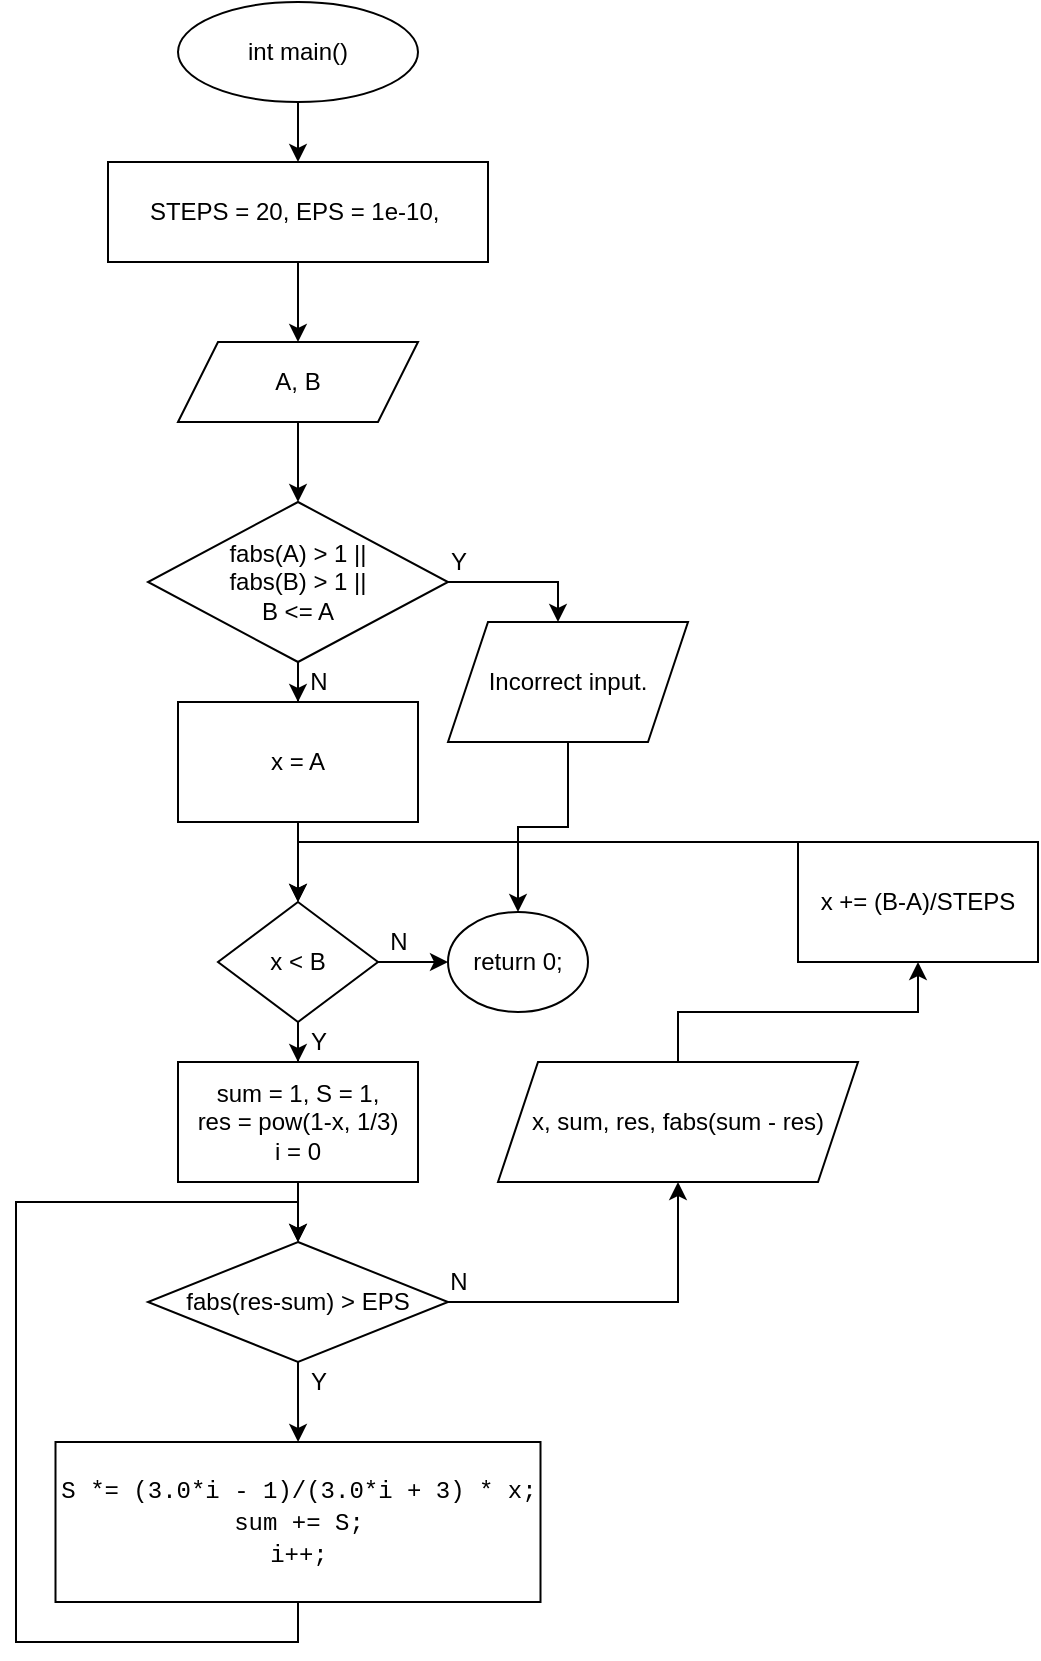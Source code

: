 <mxfile version="15.1.3" type="device"><diagram id="m1_90jmqKnKd81vlt2D3" name="Страница 1"><mxGraphModel dx="868" dy="510" grid="1" gridSize="10" guides="1" tooltips="1" connect="1" arrows="1" fold="1" page="1" pageScale="1" pageWidth="1654" pageHeight="2336" math="0" shadow="0"><root><mxCell id="0"/><mxCell id="1" parent="0"/><mxCell id="dfj_TQLhZvd4HPPK4ZAZ-3" style="edgeStyle=orthogonalEdgeStyle;rounded=0;orthogonalLoop=1;jettySize=auto;html=1;exitX=0.5;exitY=1;exitDx=0;exitDy=0;entryX=0.5;entryY=0;entryDx=0;entryDy=0;" edge="1" parent="1" source="dfj_TQLhZvd4HPPK4ZAZ-1" target="dfj_TQLhZvd4HPPK4ZAZ-2"><mxGeometry relative="1" as="geometry"><mxPoint x="230" y="120" as="targetPoint"/></mxGeometry></mxCell><mxCell id="dfj_TQLhZvd4HPPK4ZAZ-1" value="int main()" style="ellipse;whiteSpace=wrap;html=1;" vertex="1" parent="1"><mxGeometry x="170" y="20" width="120" height="50" as="geometry"/></mxCell><mxCell id="dfj_TQLhZvd4HPPK4ZAZ-4" style="edgeStyle=orthogonalEdgeStyle;rounded=0;orthogonalLoop=1;jettySize=auto;html=1;exitX=0.5;exitY=1;exitDx=0;exitDy=0;" edge="1" parent="1" source="dfj_TQLhZvd4HPPK4ZAZ-2" target="dfj_TQLhZvd4HPPK4ZAZ-5"><mxGeometry relative="1" as="geometry"><mxPoint x="230" y="200" as="targetPoint"/></mxGeometry></mxCell><mxCell id="dfj_TQLhZvd4HPPK4ZAZ-2" value="STEPS = 20, EPS = 1e-10,&amp;nbsp;" style="rounded=0;whiteSpace=wrap;html=1;" vertex="1" parent="1"><mxGeometry x="135" y="100" width="190" height="50" as="geometry"/></mxCell><mxCell id="dfj_TQLhZvd4HPPK4ZAZ-6" style="edgeStyle=orthogonalEdgeStyle;rounded=0;orthogonalLoop=1;jettySize=auto;html=1;exitX=0.5;exitY=1;exitDx=0;exitDy=0;" edge="1" parent="1" source="dfj_TQLhZvd4HPPK4ZAZ-5" target="dfj_TQLhZvd4HPPK4ZAZ-7"><mxGeometry relative="1" as="geometry"><mxPoint x="230" y="260" as="targetPoint"/></mxGeometry></mxCell><mxCell id="dfj_TQLhZvd4HPPK4ZAZ-5" value="A, B" style="shape=parallelogram;perimeter=parallelogramPerimeter;whiteSpace=wrap;html=1;fixedSize=1;" vertex="1" parent="1"><mxGeometry x="170" y="190" width="120" height="40" as="geometry"/></mxCell><mxCell id="dfj_TQLhZvd4HPPK4ZAZ-9" style="edgeStyle=orthogonalEdgeStyle;rounded=0;orthogonalLoop=1;jettySize=auto;html=1;exitX=0.5;exitY=1;exitDx=0;exitDy=0;" edge="1" parent="1" source="dfj_TQLhZvd4HPPK4ZAZ-7" target="dfj_TQLhZvd4HPPK4ZAZ-10"><mxGeometry relative="1" as="geometry"><mxPoint x="230" y="380" as="targetPoint"/></mxGeometry></mxCell><mxCell id="dfj_TQLhZvd4HPPK4ZAZ-30" style="edgeStyle=orthogonalEdgeStyle;rounded=0;orthogonalLoop=1;jettySize=auto;html=1;exitX=1;exitY=0.5;exitDx=0;exitDy=0;" edge="1" parent="1" source="dfj_TQLhZvd4HPPK4ZAZ-7" target="dfj_TQLhZvd4HPPK4ZAZ-31"><mxGeometry relative="1" as="geometry"><mxPoint x="360" y="350" as="targetPoint"/><Array as="points"><mxPoint x="360" y="310"/></Array></mxGeometry></mxCell><mxCell id="dfj_TQLhZvd4HPPK4ZAZ-7" value="fabs(A) &amp;gt; 1 ||&lt;br&gt;fabs(B) &amp;gt; 1 ||&lt;br&gt;B &amp;lt;= A" style="rhombus;whiteSpace=wrap;html=1;" vertex="1" parent="1"><mxGeometry x="155" y="270" width="150" height="80" as="geometry"/></mxCell><mxCell id="dfj_TQLhZvd4HPPK4ZAZ-11" style="edgeStyle=orthogonalEdgeStyle;rounded=0;orthogonalLoop=1;jettySize=auto;html=1;exitX=0.5;exitY=1;exitDx=0;exitDy=0;" edge="1" parent="1" source="dfj_TQLhZvd4HPPK4ZAZ-10" target="dfj_TQLhZvd4HPPK4ZAZ-12"><mxGeometry relative="1" as="geometry"><mxPoint x="230" y="470" as="targetPoint"/></mxGeometry></mxCell><mxCell id="dfj_TQLhZvd4HPPK4ZAZ-10" value="x = A" style="rounded=0;whiteSpace=wrap;html=1;" vertex="1" parent="1"><mxGeometry x="170" y="370" width="120" height="60" as="geometry"/></mxCell><mxCell id="dfj_TQLhZvd4HPPK4ZAZ-13" style="edgeStyle=orthogonalEdgeStyle;rounded=0;orthogonalLoop=1;jettySize=auto;html=1;exitX=0.5;exitY=1;exitDx=0;exitDy=0;" edge="1" parent="1" source="dfj_TQLhZvd4HPPK4ZAZ-12" target="dfj_TQLhZvd4HPPK4ZAZ-14"><mxGeometry relative="1" as="geometry"><mxPoint x="230" y="570" as="targetPoint"/></mxGeometry></mxCell><mxCell id="dfj_TQLhZvd4HPPK4ZAZ-27" style="edgeStyle=orthogonalEdgeStyle;rounded=0;orthogonalLoop=1;jettySize=auto;html=1;exitX=1;exitY=0.5;exitDx=0;exitDy=0;" edge="1" parent="1" source="dfj_TQLhZvd4HPPK4ZAZ-12" target="dfj_TQLhZvd4HPPK4ZAZ-28"><mxGeometry relative="1" as="geometry"><mxPoint x="300" y="500" as="targetPoint"/></mxGeometry></mxCell><mxCell id="dfj_TQLhZvd4HPPK4ZAZ-12" value="x &amp;lt; B" style="rhombus;whiteSpace=wrap;html=1;" vertex="1" parent="1"><mxGeometry x="190" y="470" width="80" height="60" as="geometry"/></mxCell><mxCell id="dfj_TQLhZvd4HPPK4ZAZ-15" style="edgeStyle=orthogonalEdgeStyle;rounded=0;orthogonalLoop=1;jettySize=auto;html=1;exitX=0.5;exitY=1;exitDx=0;exitDy=0;" edge="1" parent="1" source="dfj_TQLhZvd4HPPK4ZAZ-14" target="dfj_TQLhZvd4HPPK4ZAZ-16"><mxGeometry relative="1" as="geometry"><mxPoint x="230" y="640" as="targetPoint"/></mxGeometry></mxCell><mxCell id="dfj_TQLhZvd4HPPK4ZAZ-14" value="sum = 1, S = 1,&lt;br&gt;res = pow(1-x, 1/3)&lt;br&gt;i = 0" style="rounded=0;whiteSpace=wrap;html=1;" vertex="1" parent="1"><mxGeometry x="170" y="550" width="120" height="60" as="geometry"/></mxCell><mxCell id="dfj_TQLhZvd4HPPK4ZAZ-17" style="edgeStyle=orthogonalEdgeStyle;rounded=0;orthogonalLoop=1;jettySize=auto;html=1;exitX=0.5;exitY=1;exitDx=0;exitDy=0;" edge="1" parent="1" source="dfj_TQLhZvd4HPPK4ZAZ-16" target="dfj_TQLhZvd4HPPK4ZAZ-18"><mxGeometry relative="1" as="geometry"><mxPoint x="230" y="730" as="targetPoint"/></mxGeometry></mxCell><mxCell id="dfj_TQLhZvd4HPPK4ZAZ-23" style="edgeStyle=orthogonalEdgeStyle;rounded=0;orthogonalLoop=1;jettySize=auto;html=1;exitX=1;exitY=0.5;exitDx=0;exitDy=0;entryX=0.5;entryY=1;entryDx=0;entryDy=0;" edge="1" parent="1" source="dfj_TQLhZvd4HPPK4ZAZ-16" target="dfj_TQLhZvd4HPPK4ZAZ-22"><mxGeometry relative="1" as="geometry"/></mxCell><mxCell id="dfj_TQLhZvd4HPPK4ZAZ-16" value="fabs(res-sum) &amp;gt; EPS" style="rhombus;whiteSpace=wrap;html=1;" vertex="1" parent="1"><mxGeometry x="155" y="640" width="150" height="60" as="geometry"/></mxCell><mxCell id="dfj_TQLhZvd4HPPK4ZAZ-20" style="edgeStyle=orthogonalEdgeStyle;rounded=0;orthogonalLoop=1;jettySize=auto;html=1;exitX=0.5;exitY=1;exitDx=0;exitDy=0;entryX=0.5;entryY=0;entryDx=0;entryDy=0;" edge="1" parent="1" source="dfj_TQLhZvd4HPPK4ZAZ-18" target="dfj_TQLhZvd4HPPK4ZAZ-16"><mxGeometry relative="1" as="geometry"><Array as="points"><mxPoint x="230" y="840"/><mxPoint x="89" y="840"/><mxPoint x="89" y="620"/><mxPoint x="230" y="620"/></Array></mxGeometry></mxCell><mxCell id="dfj_TQLhZvd4HPPK4ZAZ-18" value="&lt;div style=&quot;font-family: &amp;#34;consolas&amp;#34; , &amp;#34;courier new&amp;#34; , monospace ; line-height: 16px&quot;&gt;&lt;span style=&quot;background-color: rgb(255 , 255 , 255)&quot;&gt;S&amp;nbsp;*=&amp;nbsp;(3.0*i&amp;nbsp;-&amp;nbsp;1)/(3.0*i&amp;nbsp;+&amp;nbsp;3)&amp;nbsp;*&amp;nbsp;x;&lt;/span&gt;&lt;/div&gt;&lt;div style=&quot;font-family: &amp;#34;consolas&amp;#34; , &amp;#34;courier new&amp;#34; , monospace ; line-height: 16px&quot;&gt;&lt;div style=&quot;font-family: &amp;#34;consolas&amp;#34; , &amp;#34;courier new&amp;#34; , monospace ; line-height: 16px&quot;&gt;&lt;span style=&quot;background-color: rgb(255 , 255 , 255)&quot;&gt;sum&amp;nbsp;+=&amp;nbsp;S;&lt;/span&gt;&lt;/div&gt;&lt;div style=&quot;font-family: &amp;#34;consolas&amp;#34; , &amp;#34;courier new&amp;#34; , monospace ; line-height: 16px&quot;&gt;&lt;span style=&quot;background-color: rgb(255 , 255 , 255)&quot;&gt;i++;&lt;/span&gt;&lt;/div&gt;&lt;/div&gt;" style="rounded=0;whiteSpace=wrap;html=1;" vertex="1" parent="1"><mxGeometry x="108.75" y="740" width="242.5" height="80" as="geometry"/></mxCell><mxCell id="dfj_TQLhZvd4HPPK4ZAZ-24" style="edgeStyle=orthogonalEdgeStyle;rounded=0;orthogonalLoop=1;jettySize=auto;html=1;exitX=0.5;exitY=0;exitDx=0;exitDy=0;" edge="1" parent="1" source="dfj_TQLhZvd4HPPK4ZAZ-22" target="dfj_TQLhZvd4HPPK4ZAZ-25"><mxGeometry relative="1" as="geometry"><mxPoint x="420" y="480" as="targetPoint"/></mxGeometry></mxCell><mxCell id="dfj_TQLhZvd4HPPK4ZAZ-22" value="x, sum, res, fabs(sum - res)" style="shape=parallelogram;perimeter=parallelogramPerimeter;whiteSpace=wrap;html=1;fixedSize=1;" vertex="1" parent="1"><mxGeometry x="330" y="550" width="180" height="60" as="geometry"/></mxCell><mxCell id="dfj_TQLhZvd4HPPK4ZAZ-26" style="edgeStyle=orthogonalEdgeStyle;rounded=0;orthogonalLoop=1;jettySize=auto;html=1;exitX=0.5;exitY=0;exitDx=0;exitDy=0;entryX=0.5;entryY=0;entryDx=0;entryDy=0;" edge="1" parent="1" source="dfj_TQLhZvd4HPPK4ZAZ-25" target="dfj_TQLhZvd4HPPK4ZAZ-12"><mxGeometry relative="1" as="geometry"><Array as="points"><mxPoint x="420" y="440"/><mxPoint x="230" y="440"/></Array></mxGeometry></mxCell><mxCell id="dfj_TQLhZvd4HPPK4ZAZ-25" value="x += (B-A)/STEPS" style="rounded=0;whiteSpace=wrap;html=1;" vertex="1" parent="1"><mxGeometry x="480" y="440" width="120" height="60" as="geometry"/></mxCell><mxCell id="dfj_TQLhZvd4HPPK4ZAZ-28" value="return 0;" style="ellipse;whiteSpace=wrap;html=1;" vertex="1" parent="1"><mxGeometry x="305" y="475" width="70" height="50" as="geometry"/></mxCell><mxCell id="dfj_TQLhZvd4HPPK4ZAZ-32" style="edgeStyle=orthogonalEdgeStyle;rounded=0;orthogonalLoop=1;jettySize=auto;html=1;exitX=0.5;exitY=1;exitDx=0;exitDy=0;" edge="1" parent="1" source="dfj_TQLhZvd4HPPK4ZAZ-31" target="dfj_TQLhZvd4HPPK4ZAZ-28"><mxGeometry relative="1" as="geometry"/></mxCell><mxCell id="dfj_TQLhZvd4HPPK4ZAZ-31" value="Incorrect input." style="shape=parallelogram;perimeter=parallelogramPerimeter;whiteSpace=wrap;html=1;fixedSize=1;" vertex="1" parent="1"><mxGeometry x="305" y="330" width="120" height="60" as="geometry"/></mxCell><mxCell id="dfj_TQLhZvd4HPPK4ZAZ-33" value="Y" style="text;html=1;align=center;verticalAlign=middle;resizable=0;points=[];autosize=1;strokeColor=none;fillColor=none;" vertex="1" parent="1"><mxGeometry x="300" y="290" width="20" height="20" as="geometry"/></mxCell><mxCell id="dfj_TQLhZvd4HPPK4ZAZ-34" value="N" style="text;html=1;align=center;verticalAlign=middle;resizable=0;points=[];autosize=1;strokeColor=none;fillColor=none;" vertex="1" parent="1"><mxGeometry x="230" y="350" width="20" height="20" as="geometry"/></mxCell><mxCell id="dfj_TQLhZvd4HPPK4ZAZ-35" value="N" style="text;html=1;align=center;verticalAlign=middle;resizable=0;points=[];autosize=1;strokeColor=none;fillColor=none;" vertex="1" parent="1"><mxGeometry x="270" y="480" width="20" height="20" as="geometry"/></mxCell><mxCell id="dfj_TQLhZvd4HPPK4ZAZ-36" value="Y" style="text;html=1;align=center;verticalAlign=middle;resizable=0;points=[];autosize=1;strokeColor=none;fillColor=none;" vertex="1" parent="1"><mxGeometry x="230" y="530" width="20" height="20" as="geometry"/></mxCell><mxCell id="dfj_TQLhZvd4HPPK4ZAZ-37" value="N" style="text;html=1;align=center;verticalAlign=middle;resizable=0;points=[];autosize=1;strokeColor=none;fillColor=none;" vertex="1" parent="1"><mxGeometry x="300" y="650" width="20" height="20" as="geometry"/></mxCell><mxCell id="dfj_TQLhZvd4HPPK4ZAZ-38" value="Y" style="text;html=1;align=center;verticalAlign=middle;resizable=0;points=[];autosize=1;strokeColor=none;fillColor=none;" vertex="1" parent="1"><mxGeometry x="230" y="700" width="20" height="20" as="geometry"/></mxCell></root></mxGraphModel></diagram></mxfile>